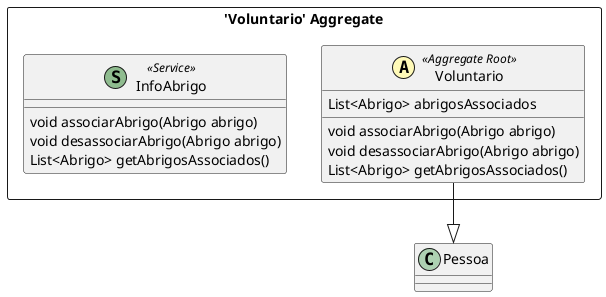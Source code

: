 @startuml

skinparam componentStyle uml2

package "'Voluntario' Aggregate" <<Rectangle>> {
	class Voluntario <<(A,#fffab8) Aggregate Root>> {
		List<Abrigo> abrigosAssociados
		void associarAbrigo(Abrigo abrigo)
		void desassociarAbrigo(Abrigo abrigo)
		List<Abrigo> getAbrigosAssociados()
	}
	class InfoAbrigo <<(S,DarkSeaGreen) Service>> {
		void associarAbrigo(Abrigo abrigo)
		void desassociarAbrigo(Abrigo abrigo)
		List<Abrigo> getAbrigosAssociados()
	}
}
Voluntario --|> Pessoa


@enduml
